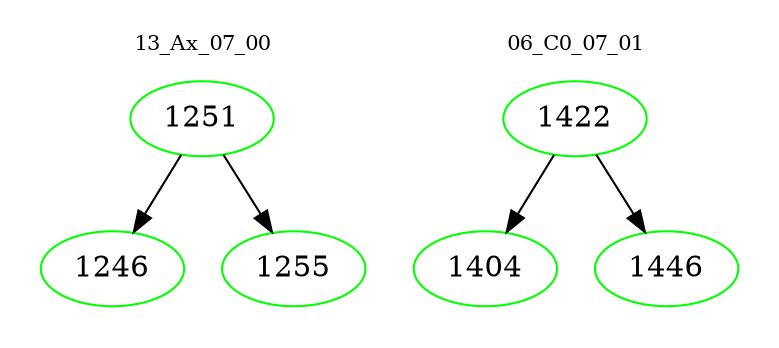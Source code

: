 digraph{
subgraph cluster_0 {
color = white
label = "13_Ax_07_00";
fontsize=10;
T0_1251 [label="1251", color="green"]
T0_1251 -> T0_1246 [color="black"]
T0_1246 [label="1246", color="green"]
T0_1251 -> T0_1255 [color="black"]
T0_1255 [label="1255", color="green"]
}
subgraph cluster_1 {
color = white
label = "06_C0_07_01";
fontsize=10;
T1_1422 [label="1422", color="green"]
T1_1422 -> T1_1404 [color="black"]
T1_1404 [label="1404", color="green"]
T1_1422 -> T1_1446 [color="black"]
T1_1446 [label="1446", color="green"]
}
}
